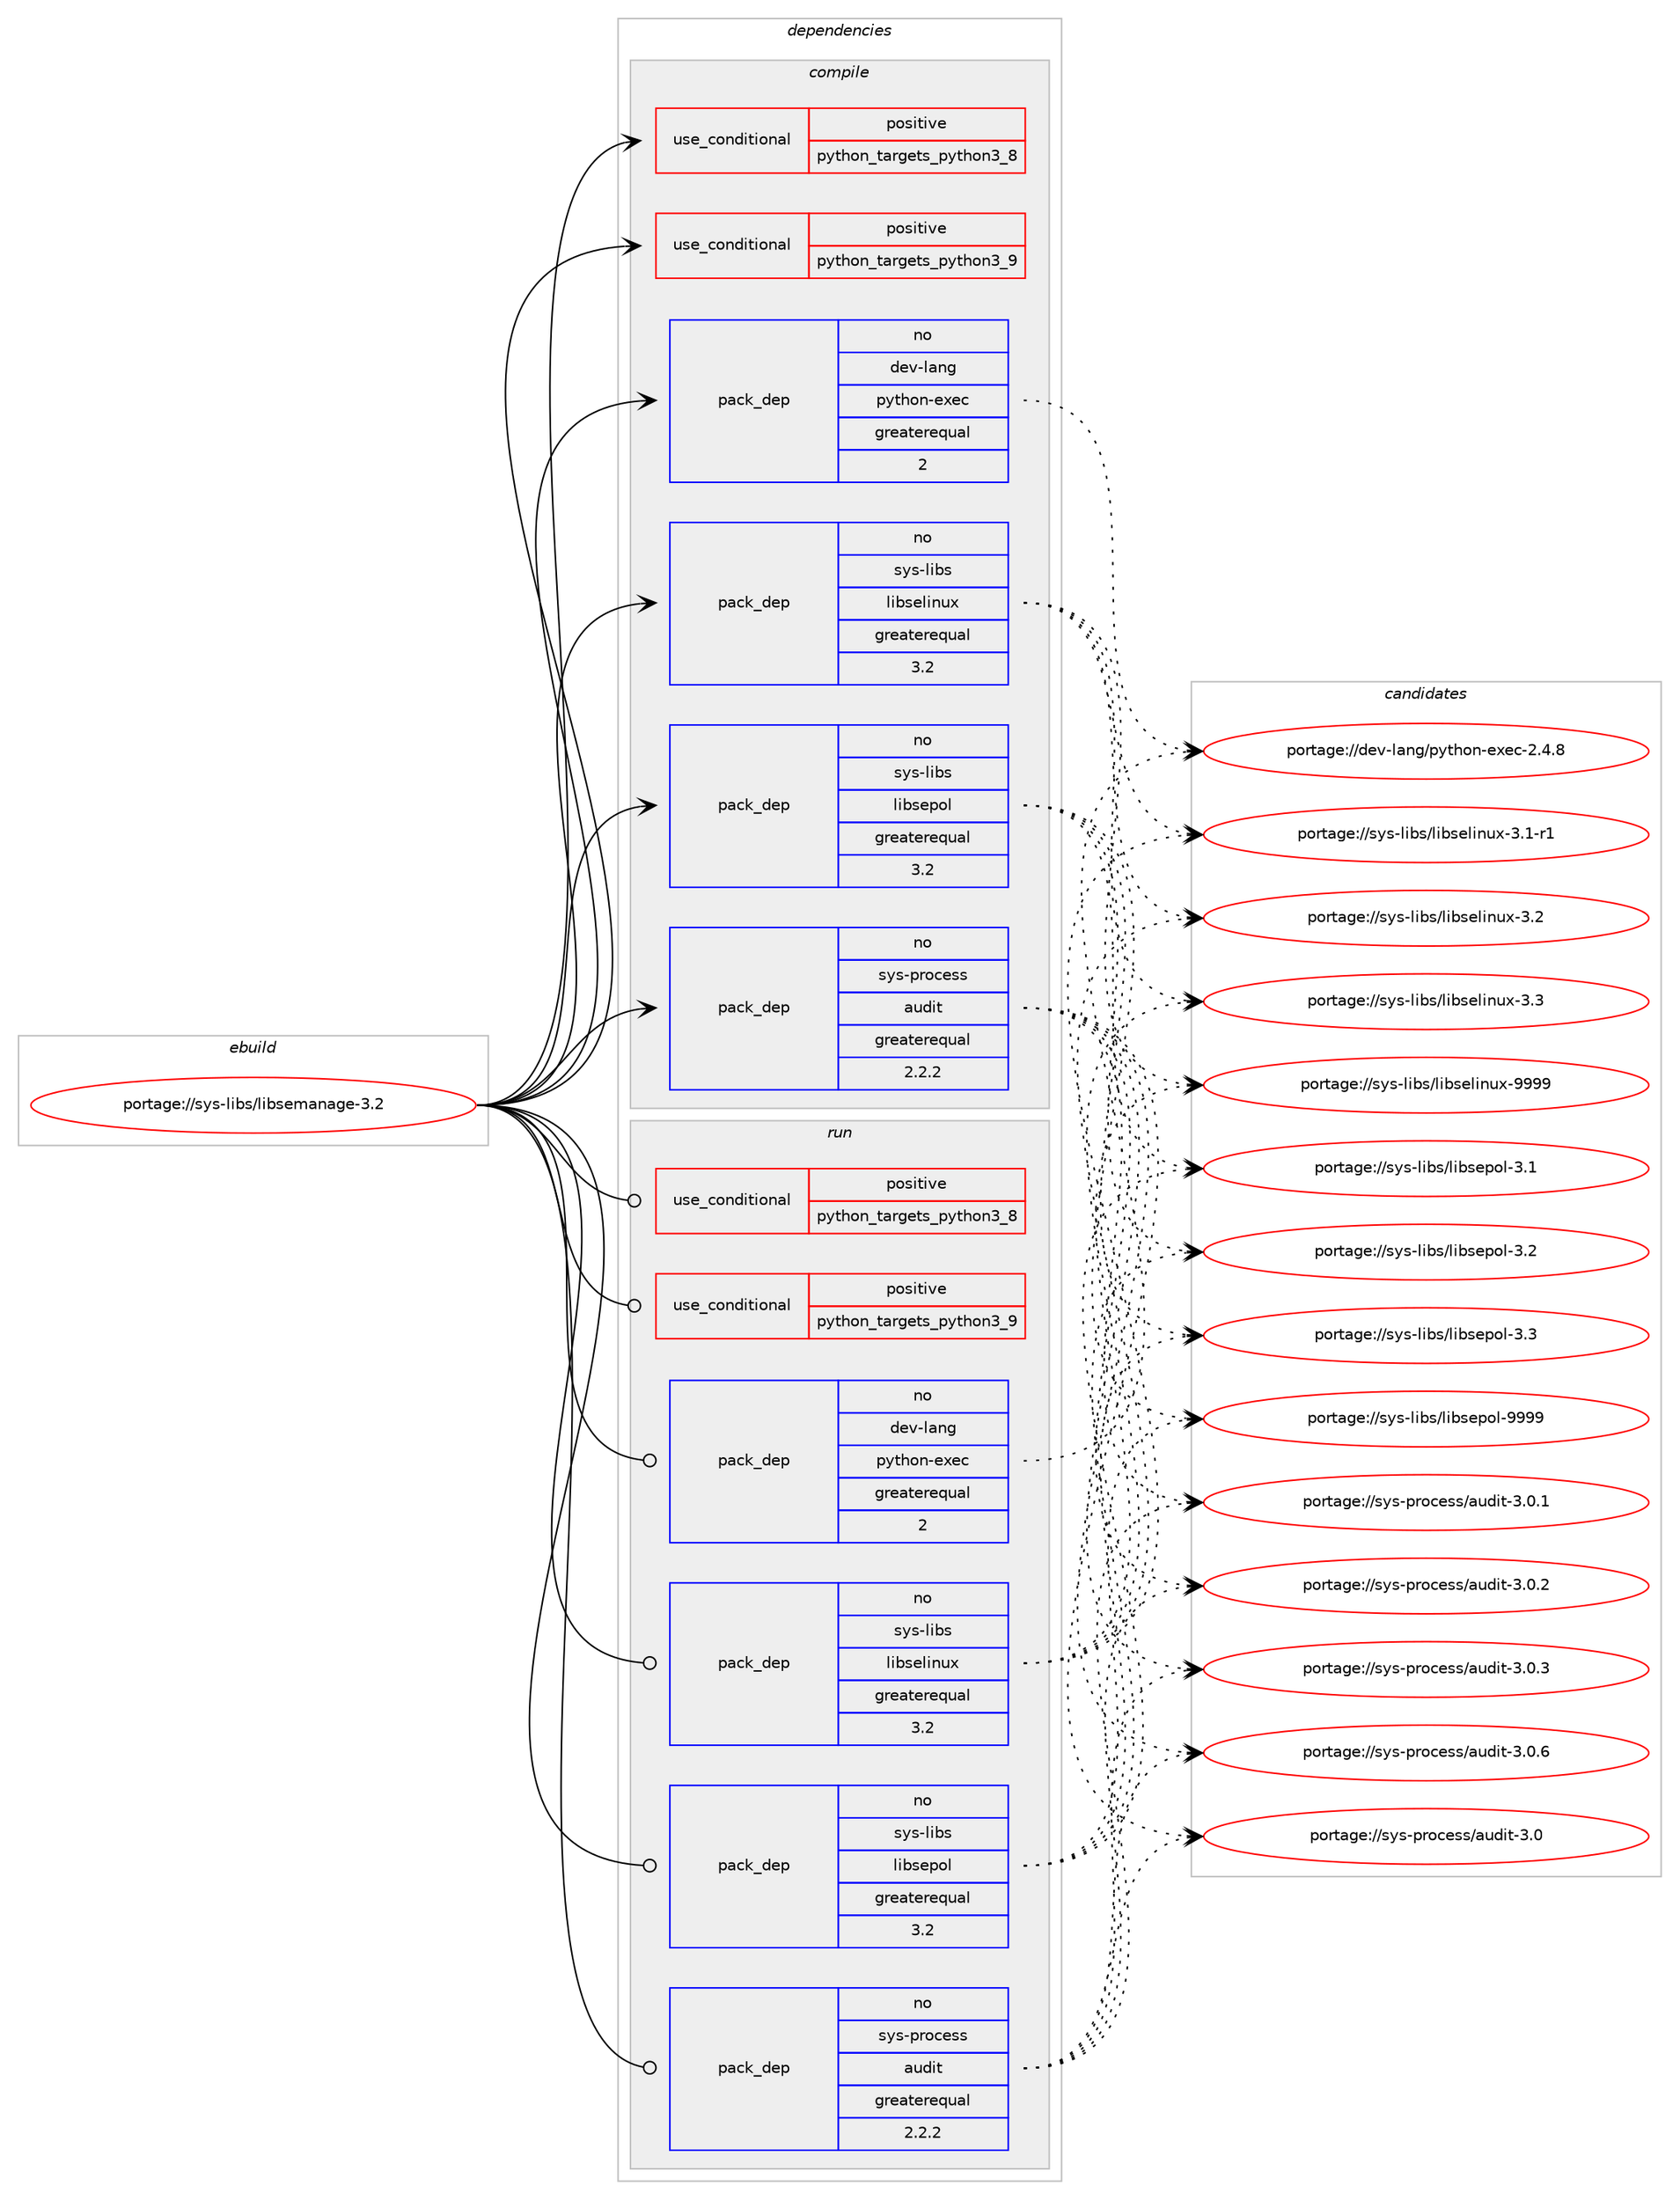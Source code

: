 digraph prolog {

# *************
# Graph options
# *************

newrank=true;
concentrate=true;
compound=true;
graph [rankdir=LR,fontname=Helvetica,fontsize=10,ranksep=1.5];#, ranksep=2.5, nodesep=0.2];
edge  [arrowhead=vee];
node  [fontname=Helvetica,fontsize=10];

# **********
# The ebuild
# **********

subgraph cluster_leftcol {
color=gray;
rank=same;
label=<<i>ebuild</i>>;
id [label="portage://sys-libs/libsemanage-3.2", color=red, width=4, href="../sys-libs/libsemanage-3.2.svg"];
}

# ****************
# The dependencies
# ****************

subgraph cluster_midcol {
color=gray;
label=<<i>dependencies</i>>;
subgraph cluster_compile {
fillcolor="#eeeeee";
style=filled;
label=<<i>compile</i>>;
subgraph cond284 {
dependency2549 [label=<<TABLE BORDER="0" CELLBORDER="1" CELLSPACING="0" CELLPADDING="4"><TR><TD ROWSPAN="3" CELLPADDING="10">use_conditional</TD></TR><TR><TD>positive</TD></TR><TR><TD>python_targets_python3_8</TD></TR></TABLE>>, shape=none, color=red];
# *** BEGIN UNKNOWN DEPENDENCY TYPE (TODO) ***
# dependency2549 -> package_dependency(portage://sys-libs/libsemanage-3.2,install,no,dev-lang,python,none,[,,],[slot(3.8)],[])
# *** END UNKNOWN DEPENDENCY TYPE (TODO) ***

}
id:e -> dependency2549:w [weight=20,style="solid",arrowhead="vee"];
subgraph cond285 {
dependency2550 [label=<<TABLE BORDER="0" CELLBORDER="1" CELLSPACING="0" CELLPADDING="4"><TR><TD ROWSPAN="3" CELLPADDING="10">use_conditional</TD></TR><TR><TD>positive</TD></TR><TR><TD>python_targets_python3_9</TD></TR></TABLE>>, shape=none, color=red];
# *** BEGIN UNKNOWN DEPENDENCY TYPE (TODO) ***
# dependency2550 -> package_dependency(portage://sys-libs/libsemanage-3.2,install,no,dev-lang,python,none,[,,],[slot(3.9)],[])
# *** END UNKNOWN DEPENDENCY TYPE (TODO) ***

}
id:e -> dependency2550:w [weight=20,style="solid",arrowhead="vee"];
subgraph pack2262 {
dependency2551 [label=<<TABLE BORDER="0" CELLBORDER="1" CELLSPACING="0" CELLPADDING="4" WIDTH="220"><TR><TD ROWSPAN="6" CELLPADDING="30">pack_dep</TD></TR><TR><TD WIDTH="110">no</TD></TR><TR><TD>dev-lang</TD></TR><TR><TD>python-exec</TD></TR><TR><TD>greaterequal</TD></TR><TR><TD>2</TD></TR></TABLE>>, shape=none, color=blue];
}
id:e -> dependency2551:w [weight=20,style="solid",arrowhead="vee"];
subgraph pack2263 {
dependency2552 [label=<<TABLE BORDER="0" CELLBORDER="1" CELLSPACING="0" CELLPADDING="4" WIDTH="220"><TR><TD ROWSPAN="6" CELLPADDING="30">pack_dep</TD></TR><TR><TD WIDTH="110">no</TD></TR><TR><TD>sys-libs</TD></TR><TR><TD>libselinux</TD></TR><TR><TD>greaterequal</TD></TR><TR><TD>3.2</TD></TR></TABLE>>, shape=none, color=blue];
}
id:e -> dependency2552:w [weight=20,style="solid",arrowhead="vee"];
subgraph pack2264 {
dependency2553 [label=<<TABLE BORDER="0" CELLBORDER="1" CELLSPACING="0" CELLPADDING="4" WIDTH="220"><TR><TD ROWSPAN="6" CELLPADDING="30">pack_dep</TD></TR><TR><TD WIDTH="110">no</TD></TR><TR><TD>sys-libs</TD></TR><TR><TD>libsepol</TD></TR><TR><TD>greaterequal</TD></TR><TR><TD>3.2</TD></TR></TABLE>>, shape=none, color=blue];
}
id:e -> dependency2553:w [weight=20,style="solid",arrowhead="vee"];
subgraph pack2265 {
dependency2554 [label=<<TABLE BORDER="0" CELLBORDER="1" CELLSPACING="0" CELLPADDING="4" WIDTH="220"><TR><TD ROWSPAN="6" CELLPADDING="30">pack_dep</TD></TR><TR><TD WIDTH="110">no</TD></TR><TR><TD>sys-process</TD></TR><TR><TD>audit</TD></TR><TR><TD>greaterequal</TD></TR><TR><TD>2.2.2</TD></TR></TABLE>>, shape=none, color=blue];
}
id:e -> dependency2554:w [weight=20,style="solid",arrowhead="vee"];
}
subgraph cluster_compileandrun {
fillcolor="#eeeeee";
style=filled;
label=<<i>compile and run</i>>;
}
subgraph cluster_run {
fillcolor="#eeeeee";
style=filled;
label=<<i>run</i>>;
subgraph cond286 {
dependency2555 [label=<<TABLE BORDER="0" CELLBORDER="1" CELLSPACING="0" CELLPADDING="4"><TR><TD ROWSPAN="3" CELLPADDING="10">use_conditional</TD></TR><TR><TD>positive</TD></TR><TR><TD>python_targets_python3_8</TD></TR></TABLE>>, shape=none, color=red];
# *** BEGIN UNKNOWN DEPENDENCY TYPE (TODO) ***
# dependency2555 -> package_dependency(portage://sys-libs/libsemanage-3.2,run,no,dev-lang,python,none,[,,],[slot(3.8)],[])
# *** END UNKNOWN DEPENDENCY TYPE (TODO) ***

}
id:e -> dependency2555:w [weight=20,style="solid",arrowhead="odot"];
subgraph cond287 {
dependency2556 [label=<<TABLE BORDER="0" CELLBORDER="1" CELLSPACING="0" CELLPADDING="4"><TR><TD ROWSPAN="3" CELLPADDING="10">use_conditional</TD></TR><TR><TD>positive</TD></TR><TR><TD>python_targets_python3_9</TD></TR></TABLE>>, shape=none, color=red];
# *** BEGIN UNKNOWN DEPENDENCY TYPE (TODO) ***
# dependency2556 -> package_dependency(portage://sys-libs/libsemanage-3.2,run,no,dev-lang,python,none,[,,],[slot(3.9)],[])
# *** END UNKNOWN DEPENDENCY TYPE (TODO) ***

}
id:e -> dependency2556:w [weight=20,style="solid",arrowhead="odot"];
subgraph pack2266 {
dependency2557 [label=<<TABLE BORDER="0" CELLBORDER="1" CELLSPACING="0" CELLPADDING="4" WIDTH="220"><TR><TD ROWSPAN="6" CELLPADDING="30">pack_dep</TD></TR><TR><TD WIDTH="110">no</TD></TR><TR><TD>dev-lang</TD></TR><TR><TD>python-exec</TD></TR><TR><TD>greaterequal</TD></TR><TR><TD>2</TD></TR></TABLE>>, shape=none, color=blue];
}
id:e -> dependency2557:w [weight=20,style="solid",arrowhead="odot"];
subgraph pack2267 {
dependency2558 [label=<<TABLE BORDER="0" CELLBORDER="1" CELLSPACING="0" CELLPADDING="4" WIDTH="220"><TR><TD ROWSPAN="6" CELLPADDING="30">pack_dep</TD></TR><TR><TD WIDTH="110">no</TD></TR><TR><TD>sys-libs</TD></TR><TR><TD>libselinux</TD></TR><TR><TD>greaterequal</TD></TR><TR><TD>3.2</TD></TR></TABLE>>, shape=none, color=blue];
}
id:e -> dependency2558:w [weight=20,style="solid",arrowhead="odot"];
subgraph pack2268 {
dependency2559 [label=<<TABLE BORDER="0" CELLBORDER="1" CELLSPACING="0" CELLPADDING="4" WIDTH="220"><TR><TD ROWSPAN="6" CELLPADDING="30">pack_dep</TD></TR><TR><TD WIDTH="110">no</TD></TR><TR><TD>sys-libs</TD></TR><TR><TD>libsepol</TD></TR><TR><TD>greaterequal</TD></TR><TR><TD>3.2</TD></TR></TABLE>>, shape=none, color=blue];
}
id:e -> dependency2559:w [weight=20,style="solid",arrowhead="odot"];
subgraph pack2269 {
dependency2560 [label=<<TABLE BORDER="0" CELLBORDER="1" CELLSPACING="0" CELLPADDING="4" WIDTH="220"><TR><TD ROWSPAN="6" CELLPADDING="30">pack_dep</TD></TR><TR><TD WIDTH="110">no</TD></TR><TR><TD>sys-process</TD></TR><TR><TD>audit</TD></TR><TR><TD>greaterequal</TD></TR><TR><TD>2.2.2</TD></TR></TABLE>>, shape=none, color=blue];
}
id:e -> dependency2560:w [weight=20,style="solid",arrowhead="odot"];
}
}

# **************
# The candidates
# **************

subgraph cluster_choices {
rank=same;
color=gray;
label=<<i>candidates</i>>;

subgraph choice2262 {
color=black;
nodesep=1;
choice1001011184510897110103471121211161041111104510112010199455046524656 [label="portage://dev-lang/python-exec-2.4.8", color=red, width=4,href="../dev-lang/python-exec-2.4.8.svg"];
dependency2551:e -> choice1001011184510897110103471121211161041111104510112010199455046524656:w [style=dotted,weight="100"];
}
subgraph choice2263 {
color=black;
nodesep=1;
choice11512111545108105981154710810598115101108105110117120455146494511449 [label="portage://sys-libs/libselinux-3.1-r1", color=red, width=4,href="../sys-libs/libselinux-3.1-r1.svg"];
choice1151211154510810598115471081059811510110810511011712045514650 [label="portage://sys-libs/libselinux-3.2", color=red, width=4,href="../sys-libs/libselinux-3.2.svg"];
choice1151211154510810598115471081059811510110810511011712045514651 [label="portage://sys-libs/libselinux-3.3", color=red, width=4,href="../sys-libs/libselinux-3.3.svg"];
choice115121115451081059811547108105981151011081051101171204557575757 [label="portage://sys-libs/libselinux-9999", color=red, width=4,href="../sys-libs/libselinux-9999.svg"];
dependency2552:e -> choice11512111545108105981154710810598115101108105110117120455146494511449:w [style=dotted,weight="100"];
dependency2552:e -> choice1151211154510810598115471081059811510110810511011712045514650:w [style=dotted,weight="100"];
dependency2552:e -> choice1151211154510810598115471081059811510110810511011712045514651:w [style=dotted,weight="100"];
dependency2552:e -> choice115121115451081059811547108105981151011081051101171204557575757:w [style=dotted,weight="100"];
}
subgraph choice2264 {
color=black;
nodesep=1;
choice1151211154510810598115471081059811510111211110845514649 [label="portage://sys-libs/libsepol-3.1", color=red, width=4,href="../sys-libs/libsepol-3.1.svg"];
choice1151211154510810598115471081059811510111211110845514650 [label="portage://sys-libs/libsepol-3.2", color=red, width=4,href="../sys-libs/libsepol-3.2.svg"];
choice1151211154510810598115471081059811510111211110845514651 [label="portage://sys-libs/libsepol-3.3", color=red, width=4,href="../sys-libs/libsepol-3.3.svg"];
choice115121115451081059811547108105981151011121111084557575757 [label="portage://sys-libs/libsepol-9999", color=red, width=4,href="../sys-libs/libsepol-9999.svg"];
dependency2553:e -> choice1151211154510810598115471081059811510111211110845514649:w [style=dotted,weight="100"];
dependency2553:e -> choice1151211154510810598115471081059811510111211110845514650:w [style=dotted,weight="100"];
dependency2553:e -> choice1151211154510810598115471081059811510111211110845514651:w [style=dotted,weight="100"];
dependency2553:e -> choice115121115451081059811547108105981151011121111084557575757:w [style=dotted,weight="100"];
}
subgraph choice2265 {
color=black;
nodesep=1;
choice1151211154511211411199101115115479711710010511645514648 [label="portage://sys-process/audit-3.0", color=red, width=4,href="../sys-process/audit-3.0.svg"];
choice11512111545112114111991011151154797117100105116455146484649 [label="portage://sys-process/audit-3.0.1", color=red, width=4,href="../sys-process/audit-3.0.1.svg"];
choice11512111545112114111991011151154797117100105116455146484650 [label="portage://sys-process/audit-3.0.2", color=red, width=4,href="../sys-process/audit-3.0.2.svg"];
choice11512111545112114111991011151154797117100105116455146484651 [label="portage://sys-process/audit-3.0.3", color=red, width=4,href="../sys-process/audit-3.0.3.svg"];
choice11512111545112114111991011151154797117100105116455146484654 [label="portage://sys-process/audit-3.0.6", color=red, width=4,href="../sys-process/audit-3.0.6.svg"];
dependency2554:e -> choice1151211154511211411199101115115479711710010511645514648:w [style=dotted,weight="100"];
dependency2554:e -> choice11512111545112114111991011151154797117100105116455146484649:w [style=dotted,weight="100"];
dependency2554:e -> choice11512111545112114111991011151154797117100105116455146484650:w [style=dotted,weight="100"];
dependency2554:e -> choice11512111545112114111991011151154797117100105116455146484651:w [style=dotted,weight="100"];
dependency2554:e -> choice11512111545112114111991011151154797117100105116455146484654:w [style=dotted,weight="100"];
}
subgraph choice2266 {
color=black;
nodesep=1;
choice1001011184510897110103471121211161041111104510112010199455046524656 [label="portage://dev-lang/python-exec-2.4.8", color=red, width=4,href="../dev-lang/python-exec-2.4.8.svg"];
dependency2557:e -> choice1001011184510897110103471121211161041111104510112010199455046524656:w [style=dotted,weight="100"];
}
subgraph choice2267 {
color=black;
nodesep=1;
choice11512111545108105981154710810598115101108105110117120455146494511449 [label="portage://sys-libs/libselinux-3.1-r1", color=red, width=4,href="../sys-libs/libselinux-3.1-r1.svg"];
choice1151211154510810598115471081059811510110810511011712045514650 [label="portage://sys-libs/libselinux-3.2", color=red, width=4,href="../sys-libs/libselinux-3.2.svg"];
choice1151211154510810598115471081059811510110810511011712045514651 [label="portage://sys-libs/libselinux-3.3", color=red, width=4,href="../sys-libs/libselinux-3.3.svg"];
choice115121115451081059811547108105981151011081051101171204557575757 [label="portage://sys-libs/libselinux-9999", color=red, width=4,href="../sys-libs/libselinux-9999.svg"];
dependency2558:e -> choice11512111545108105981154710810598115101108105110117120455146494511449:w [style=dotted,weight="100"];
dependency2558:e -> choice1151211154510810598115471081059811510110810511011712045514650:w [style=dotted,weight="100"];
dependency2558:e -> choice1151211154510810598115471081059811510110810511011712045514651:w [style=dotted,weight="100"];
dependency2558:e -> choice115121115451081059811547108105981151011081051101171204557575757:w [style=dotted,weight="100"];
}
subgraph choice2268 {
color=black;
nodesep=1;
choice1151211154510810598115471081059811510111211110845514649 [label="portage://sys-libs/libsepol-3.1", color=red, width=4,href="../sys-libs/libsepol-3.1.svg"];
choice1151211154510810598115471081059811510111211110845514650 [label="portage://sys-libs/libsepol-3.2", color=red, width=4,href="../sys-libs/libsepol-3.2.svg"];
choice1151211154510810598115471081059811510111211110845514651 [label="portage://sys-libs/libsepol-3.3", color=red, width=4,href="../sys-libs/libsepol-3.3.svg"];
choice115121115451081059811547108105981151011121111084557575757 [label="portage://sys-libs/libsepol-9999", color=red, width=4,href="../sys-libs/libsepol-9999.svg"];
dependency2559:e -> choice1151211154510810598115471081059811510111211110845514649:w [style=dotted,weight="100"];
dependency2559:e -> choice1151211154510810598115471081059811510111211110845514650:w [style=dotted,weight="100"];
dependency2559:e -> choice1151211154510810598115471081059811510111211110845514651:w [style=dotted,weight="100"];
dependency2559:e -> choice115121115451081059811547108105981151011121111084557575757:w [style=dotted,weight="100"];
}
subgraph choice2269 {
color=black;
nodesep=1;
choice1151211154511211411199101115115479711710010511645514648 [label="portage://sys-process/audit-3.0", color=red, width=4,href="../sys-process/audit-3.0.svg"];
choice11512111545112114111991011151154797117100105116455146484649 [label="portage://sys-process/audit-3.0.1", color=red, width=4,href="../sys-process/audit-3.0.1.svg"];
choice11512111545112114111991011151154797117100105116455146484650 [label="portage://sys-process/audit-3.0.2", color=red, width=4,href="../sys-process/audit-3.0.2.svg"];
choice11512111545112114111991011151154797117100105116455146484651 [label="portage://sys-process/audit-3.0.3", color=red, width=4,href="../sys-process/audit-3.0.3.svg"];
choice11512111545112114111991011151154797117100105116455146484654 [label="portage://sys-process/audit-3.0.6", color=red, width=4,href="../sys-process/audit-3.0.6.svg"];
dependency2560:e -> choice1151211154511211411199101115115479711710010511645514648:w [style=dotted,weight="100"];
dependency2560:e -> choice11512111545112114111991011151154797117100105116455146484649:w [style=dotted,weight="100"];
dependency2560:e -> choice11512111545112114111991011151154797117100105116455146484650:w [style=dotted,weight="100"];
dependency2560:e -> choice11512111545112114111991011151154797117100105116455146484651:w [style=dotted,weight="100"];
dependency2560:e -> choice11512111545112114111991011151154797117100105116455146484654:w [style=dotted,weight="100"];
}
}

}
